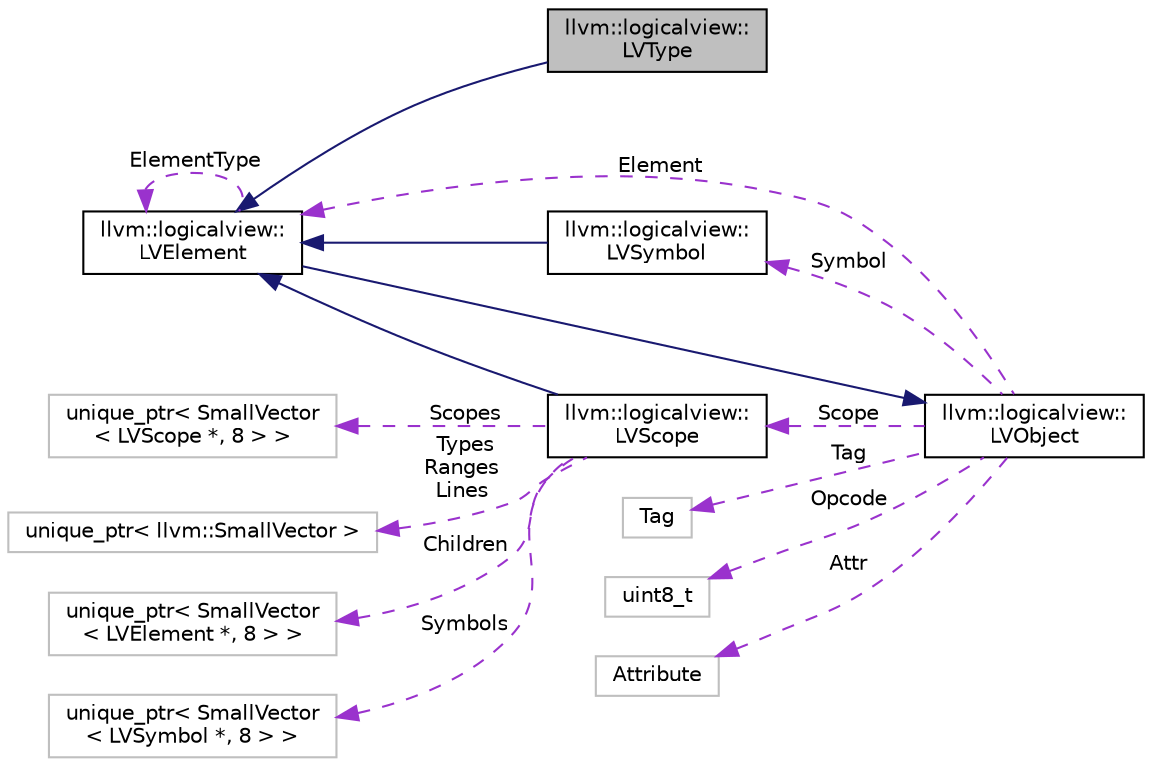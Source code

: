 digraph "llvm::logicalview::LVType"
{
 // LATEX_PDF_SIZE
  bgcolor="transparent";
  edge [fontname="Helvetica",fontsize="10",labelfontname="Helvetica",labelfontsize="10"];
  node [fontname="Helvetica",fontsize="10",shape=record];
  rankdir="LR";
  Node1 [label="llvm::logicalview::\lLVType",height=0.2,width=0.4,color="black", fillcolor="grey75", style="filled", fontcolor="black",tooltip=" "];
  Node2 -> Node1 [dir="back",color="midnightblue",fontsize="10",style="solid",fontname="Helvetica"];
  Node2 [label="llvm::logicalview::\lLVElement",height=0.2,width=0.4,color="black",URL="$classllvm_1_1logicalview_1_1LVElement.html",tooltip=" "];
  Node3 -> Node2 [dir="back",color="midnightblue",fontsize="10",style="solid",fontname="Helvetica"];
  Node3 [label="llvm::logicalview::\lLVObject",height=0.2,width=0.4,color="black",URL="$classllvm_1_1logicalview_1_1LVObject.html",tooltip=" "];
  Node2 -> Node3 [dir="back",color="darkorchid3",fontsize="10",style="dashed",label=" Element" ,fontname="Helvetica"];
  Node4 -> Node3 [dir="back",color="darkorchid3",fontsize="10",style="dashed",label=" Symbol" ,fontname="Helvetica"];
  Node4 [label="llvm::logicalview::\lLVSymbol",height=0.2,width=0.4,color="black",URL="$classllvm_1_1logicalview_1_1LVSymbol.html",tooltip=" "];
  Node2 -> Node4 [dir="back",color="midnightblue",fontsize="10",style="solid",fontname="Helvetica"];
  Node5 -> Node3 [dir="back",color="darkorchid3",fontsize="10",style="dashed",label=" Tag" ,fontname="Helvetica"];
  Node5 [label="Tag",height=0.2,width=0.4,color="grey75",tooltip=" "];
  Node6 -> Node3 [dir="back",color="darkorchid3",fontsize="10",style="dashed",label=" Opcode" ,fontname="Helvetica"];
  Node6 [label="uint8_t",height=0.2,width=0.4,color="grey75",tooltip=" "];
  Node7 -> Node3 [dir="back",color="darkorchid3",fontsize="10",style="dashed",label=" Scope" ,fontname="Helvetica"];
  Node7 [label="llvm::logicalview::\lLVScope",height=0.2,width=0.4,color="black",URL="$classllvm_1_1logicalview_1_1LVScope.html",tooltip=" "];
  Node2 -> Node7 [dir="back",color="midnightblue",fontsize="10",style="solid",fontname="Helvetica"];
  Node8 -> Node7 [dir="back",color="darkorchid3",fontsize="10",style="dashed",label=" Scopes" ,fontname="Helvetica"];
  Node8 [label="unique_ptr\< SmallVector\l\< LVScope *, 8 \> \>",height=0.2,width=0.4,color="grey75",tooltip=" "];
  Node9 -> Node7 [dir="back",color="darkorchid3",fontsize="10",style="dashed",label=" Types\nRanges\nLines" ,fontname="Helvetica"];
  Node9 [label="unique_ptr\< llvm::SmallVector \>",height=0.2,width=0.4,color="grey75",tooltip=" "];
  Node10 -> Node7 [dir="back",color="darkorchid3",fontsize="10",style="dashed",label=" Children" ,fontname="Helvetica"];
  Node10 [label="unique_ptr\< SmallVector\l\< LVElement *, 8 \> \>",height=0.2,width=0.4,color="grey75",tooltip=" "];
  Node11 -> Node7 [dir="back",color="darkorchid3",fontsize="10",style="dashed",label=" Symbols" ,fontname="Helvetica"];
  Node11 [label="unique_ptr\< SmallVector\l\< LVSymbol *, 8 \> \>",height=0.2,width=0.4,color="grey75",tooltip=" "];
  Node12 -> Node3 [dir="back",color="darkorchid3",fontsize="10",style="dashed",label=" Attr" ,fontname="Helvetica"];
  Node12 [label="Attribute",height=0.2,width=0.4,color="grey75",tooltip=" "];
  Node2 -> Node2 [dir="back",color="darkorchid3",fontsize="10",style="dashed",label=" ElementType" ,fontname="Helvetica"];
}
